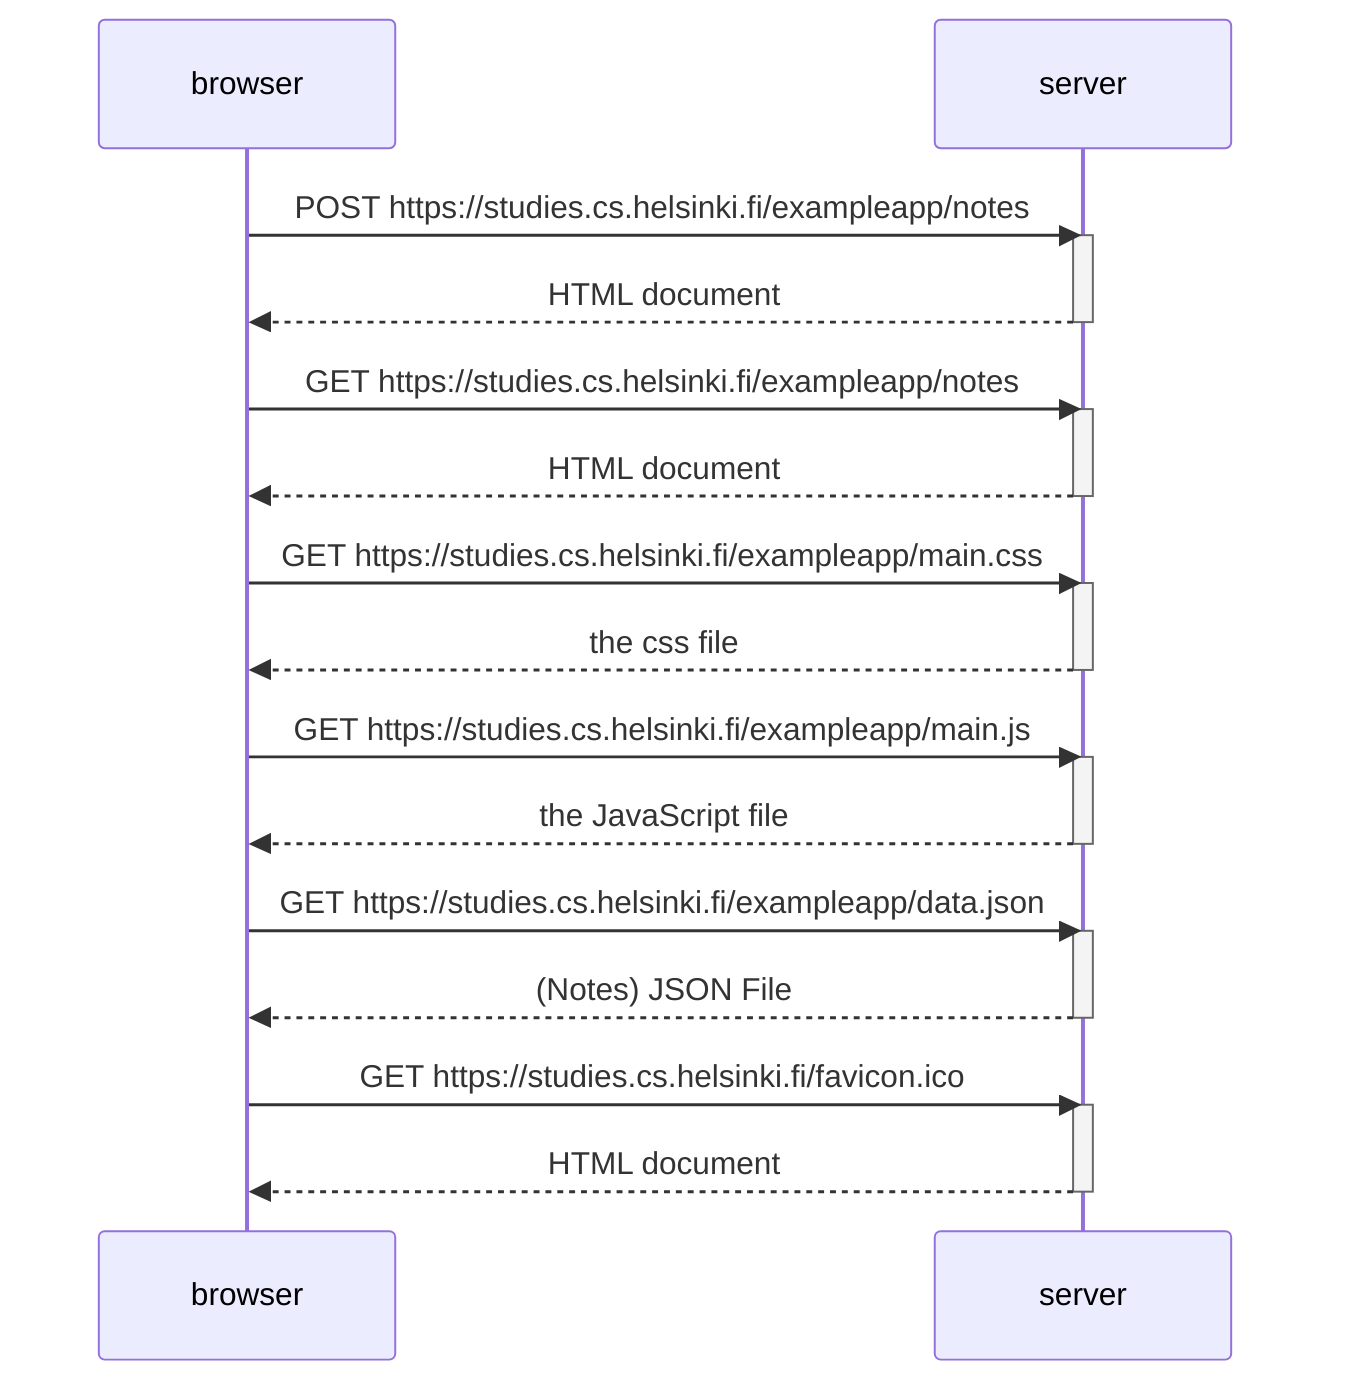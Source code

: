 sequenceDiagram
    participant browser
    participant server
    browser->>server: POST https://studies.cs.helsinki.fi/exampleapp/notes
    activate server
    server-->>browser: HTML document
    deactivate server
    browser->>server: GET https://studies.cs.helsinki.fi/exampleapp/notes
    activate server
    server-->>browser: HTML document
    deactivate server
    browser->>server: GET https://studies.cs.helsinki.fi/exampleapp/main.css
    activate server
    server-->>browser: the css file
    deactivate server
    browser->>server: GET https://studies.cs.helsinki.fi/exampleapp/main.js
    activate server
    server-->>browser: the JavaScript file
    deactivate server
    browser->>server: GET https://studies.cs.helsinki.fi/exampleapp/data.json
    activate server
    server-->>browser: (Notes) JSON File
    deactivate server 
    browser->>server: GET https://studies.cs.helsinki.fi/favicon.ico
    activate server
    server-->>browser: HTML document
    deactivate server